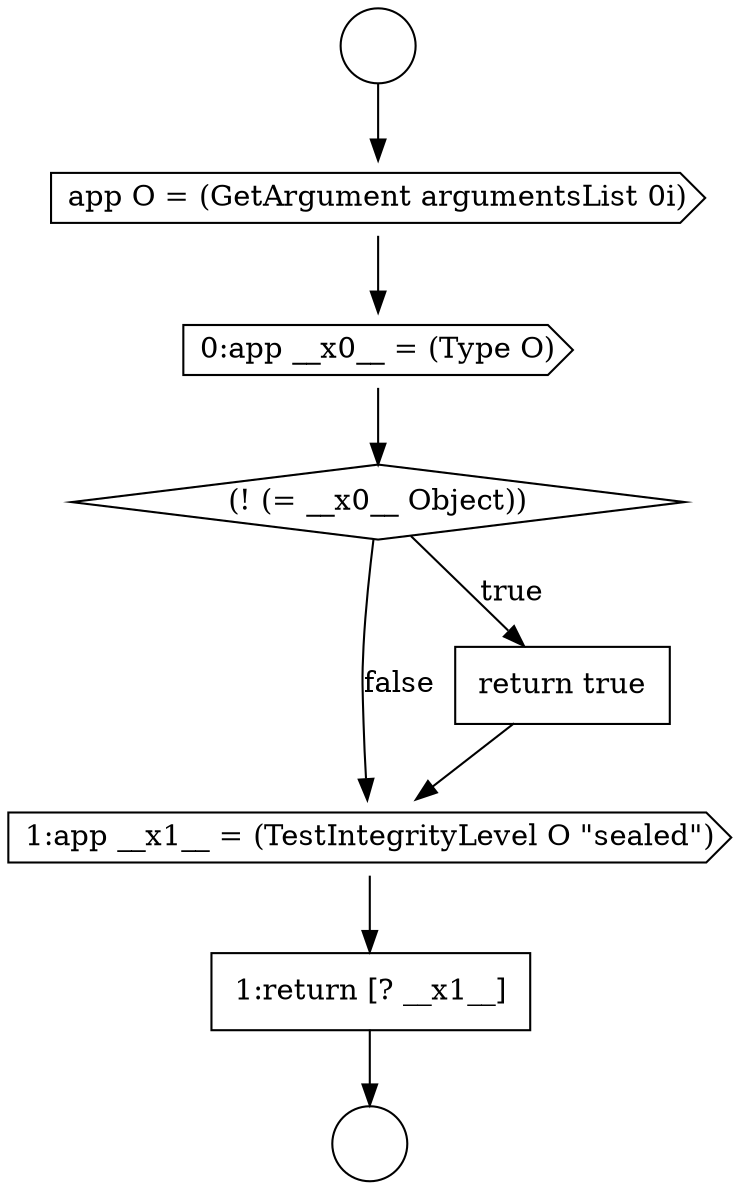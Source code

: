 digraph {
  node10427 [shape=diamond, label=<<font color="black">(! (= __x0__ Object))</font>> color="black" fillcolor="white" style=filled]
  node10426 [shape=cds, label=<<font color="black">0:app __x0__ = (Type O)</font>> color="black" fillcolor="white" style=filled]
  node10430 [shape=none, margin=0, label=<<font color="black">
    <table border="0" cellborder="1" cellspacing="0" cellpadding="10">
      <tr><td align="left">1:return [? __x1__]</td></tr>
    </table>
  </font>> color="black" fillcolor="white" style=filled]
  node10423 [shape=circle label=" " color="black" fillcolor="white" style=filled]
  node10425 [shape=cds, label=<<font color="black">app O = (GetArgument argumentsList 0i)</font>> color="black" fillcolor="white" style=filled]
  node10429 [shape=cds, label=<<font color="black">1:app __x1__ = (TestIntegrityLevel O &quot;sealed&quot;)</font>> color="black" fillcolor="white" style=filled]
  node10424 [shape=circle label=" " color="black" fillcolor="white" style=filled]
  node10428 [shape=none, margin=0, label=<<font color="black">
    <table border="0" cellborder="1" cellspacing="0" cellpadding="10">
      <tr><td align="left">return true</td></tr>
    </table>
  </font>> color="black" fillcolor="white" style=filled]
  node10429 -> node10430 [ color="black"]
  node10430 -> node10424 [ color="black"]
  node10425 -> node10426 [ color="black"]
  node10427 -> node10428 [label=<<font color="black">true</font>> color="black"]
  node10427 -> node10429 [label=<<font color="black">false</font>> color="black"]
  node10428 -> node10429 [ color="black"]
  node10423 -> node10425 [ color="black"]
  node10426 -> node10427 [ color="black"]
}
